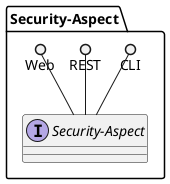 @startuml

package "Security-Aspect" {
    interface "Security-Aspect" {

    }
    CLI ()-- "Security-Aspect"
    REST ()-- "Security-Aspect"
    Web ()-- "Security-Aspect"

}


@enduml
